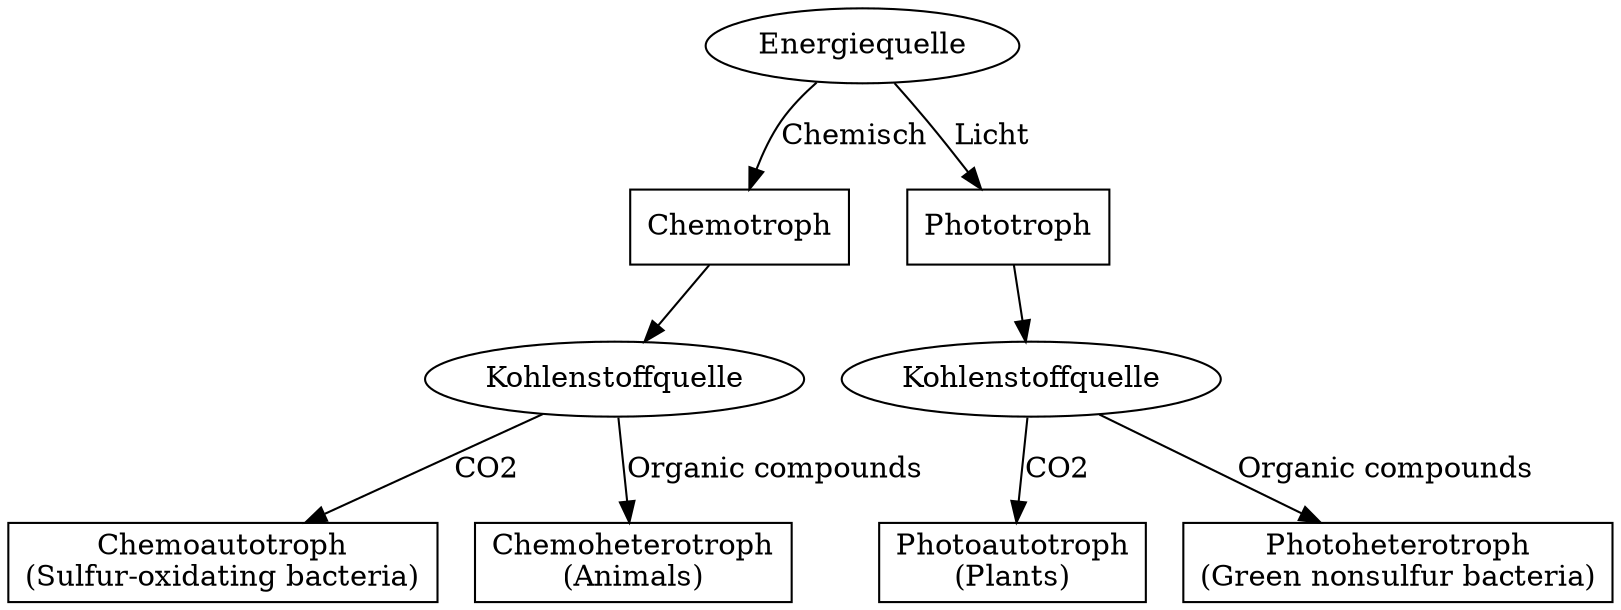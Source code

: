 digraph G {
	eq [label="Energiequelle"];
	cq1 [label="Kohlenstoffquelle"];
	cq2 [label="Kohlenstoffquelle"];

	ct[label="Chemotroph", shape=box];
	cat[label="Chemoautotroph\n(Sulfur-oxidating bacteria)", shape=box];
	cht[label="Chemoheterotroph\n(Animals)", shape=box];

	pt[label="Phototroph", shape=box];
	pat[label="Photoautotroph\n(Plants)", shape=box];
	pht[label="Photoheterotroph\n(Green nonsulfur bacteria)", shape=box];

	eq -> ct [label="Chemisch"];
	ct -> cq1;
	cq1 -> cat[label="CO2"];
	cq1 -> cht[label="Organic compounds"];

	eq -> pt [label="Licht"]
	pt -> cq2;
	cq2 -> pat[label="CO2"];
	cq2 -> pht[label="Organic compounds"];
}

